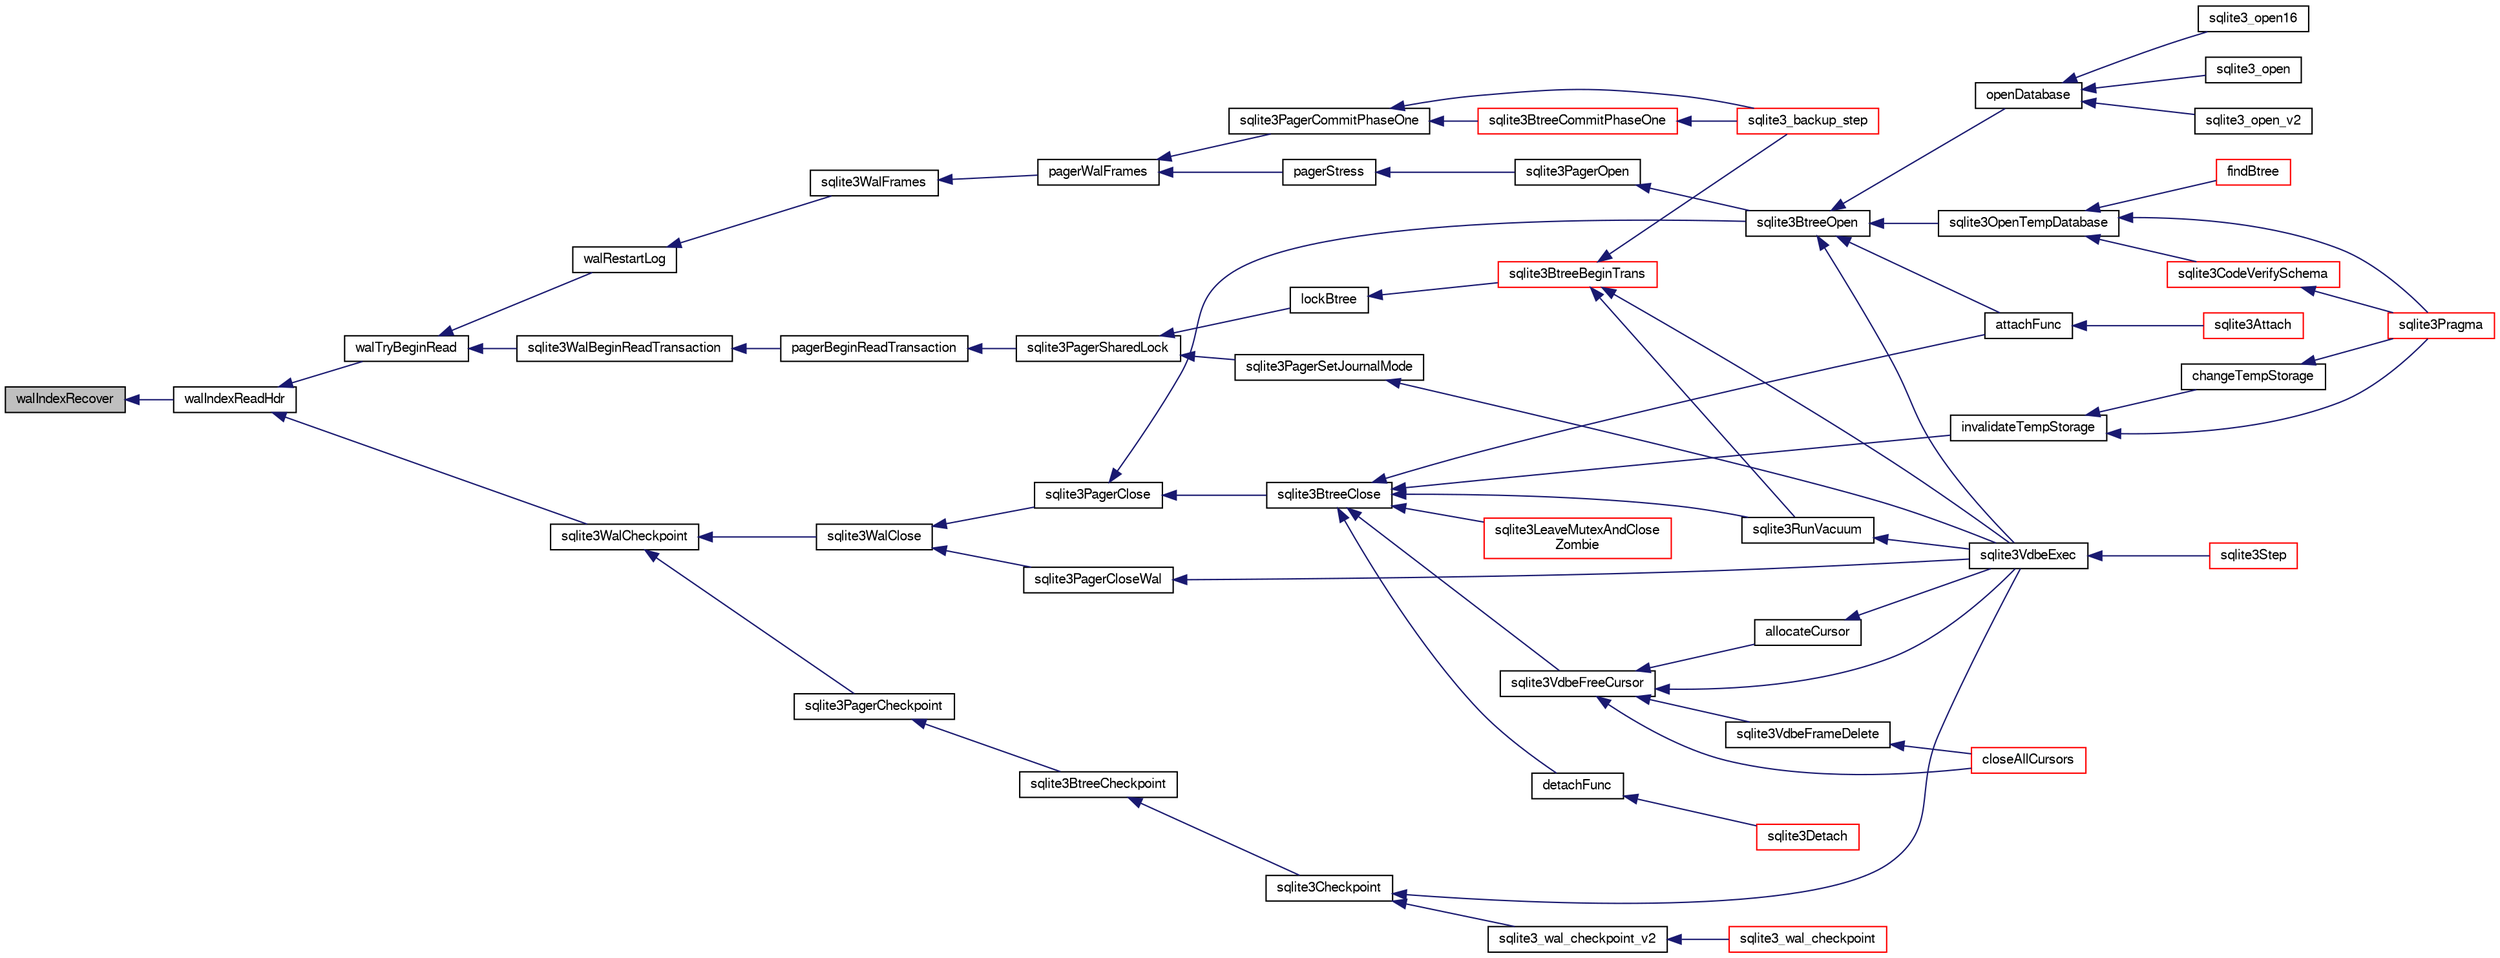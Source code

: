 digraph "walIndexRecover"
{
  edge [fontname="FreeSans",fontsize="10",labelfontname="FreeSans",labelfontsize="10"];
  node [fontname="FreeSans",fontsize="10",shape=record];
  rankdir="LR";
  Node899153 [label="walIndexRecover",height=0.2,width=0.4,color="black", fillcolor="grey75", style="filled", fontcolor="black"];
  Node899153 -> Node899154 [dir="back",color="midnightblue",fontsize="10",style="solid",fontname="FreeSans"];
  Node899154 [label="walIndexReadHdr",height=0.2,width=0.4,color="black", fillcolor="white", style="filled",URL="$sqlite3_8c.html#a66529e9c71a2bef92c4eb34bdd3a72a2"];
  Node899154 -> Node899155 [dir="back",color="midnightblue",fontsize="10",style="solid",fontname="FreeSans"];
  Node899155 [label="walTryBeginRead",height=0.2,width=0.4,color="black", fillcolor="white", style="filled",URL="$sqlite3_8c.html#a7145b08b2ade973da4b1f5882e2fa21f"];
  Node899155 -> Node899156 [dir="back",color="midnightblue",fontsize="10",style="solid",fontname="FreeSans"];
  Node899156 [label="sqlite3WalBeginReadTransaction",height=0.2,width=0.4,color="black", fillcolor="white", style="filled",URL="$sqlite3_8c.html#a4a23329d9a3206642b307e6d22635f95"];
  Node899156 -> Node899157 [dir="back",color="midnightblue",fontsize="10",style="solid",fontname="FreeSans"];
  Node899157 [label="pagerBeginReadTransaction",height=0.2,width=0.4,color="black", fillcolor="white", style="filled",URL="$sqlite3_8c.html#a4a484b6c404f96050418d965e3cc17a1"];
  Node899157 -> Node899158 [dir="back",color="midnightblue",fontsize="10",style="solid",fontname="FreeSans"];
  Node899158 [label="sqlite3PagerSharedLock",height=0.2,width=0.4,color="black", fillcolor="white", style="filled",URL="$sqlite3_8c.html#a58c197b629fb6eaacf96c7add57c70df"];
  Node899158 -> Node899159 [dir="back",color="midnightblue",fontsize="10",style="solid",fontname="FreeSans"];
  Node899159 [label="sqlite3PagerSetJournalMode",height=0.2,width=0.4,color="black", fillcolor="white", style="filled",URL="$sqlite3_8c.html#afb929a0a4553cda84de16180ddbd09f7"];
  Node899159 -> Node899160 [dir="back",color="midnightblue",fontsize="10",style="solid",fontname="FreeSans"];
  Node899160 [label="sqlite3VdbeExec",height=0.2,width=0.4,color="black", fillcolor="white", style="filled",URL="$sqlite3_8c.html#a8ce40a614bdc56719c4d642b1e4dfb21"];
  Node899160 -> Node899161 [dir="back",color="midnightblue",fontsize="10",style="solid",fontname="FreeSans"];
  Node899161 [label="sqlite3Step",height=0.2,width=0.4,color="red", fillcolor="white", style="filled",URL="$sqlite3_8c.html#a3f2872e873e2758a4beedad1d5113554"];
  Node899158 -> Node899421 [dir="back",color="midnightblue",fontsize="10",style="solid",fontname="FreeSans"];
  Node899421 [label="lockBtree",height=0.2,width=0.4,color="black", fillcolor="white", style="filled",URL="$sqlite3_8c.html#a5b808194d3178be15705a420265cee9d"];
  Node899421 -> Node899422 [dir="back",color="midnightblue",fontsize="10",style="solid",fontname="FreeSans"];
  Node899422 [label="sqlite3BtreeBeginTrans",height=0.2,width=0.4,color="red", fillcolor="white", style="filled",URL="$sqlite3_8c.html#a52d6706df15c67c22aa7d0e290c16bf5"];
  Node899422 -> Node899373 [dir="back",color="midnightblue",fontsize="10",style="solid",fontname="FreeSans"];
  Node899373 [label="sqlite3_backup_step",height=0.2,width=0.4,color="red", fillcolor="white", style="filled",URL="$sqlite3_8h.html#a1699b75e98d082eebc465a9e64c35269"];
  Node899422 -> Node899160 [dir="back",color="midnightblue",fontsize="10",style="solid",fontname="FreeSans"];
  Node899422 -> Node899346 [dir="back",color="midnightblue",fontsize="10",style="solid",fontname="FreeSans"];
  Node899346 [label="sqlite3RunVacuum",height=0.2,width=0.4,color="black", fillcolor="white", style="filled",URL="$sqlite3_8c.html#a5e83ddc7b3e7e8e79ad5d1fc92de1d2f"];
  Node899346 -> Node899160 [dir="back",color="midnightblue",fontsize="10",style="solid",fontname="FreeSans"];
  Node899155 -> Node899424 [dir="back",color="midnightblue",fontsize="10",style="solid",fontname="FreeSans"];
  Node899424 [label="walRestartLog",height=0.2,width=0.4,color="black", fillcolor="white", style="filled",URL="$sqlite3_8c.html#a12a2a8718a33ce32fc99f83239a4d491"];
  Node899424 -> Node899425 [dir="back",color="midnightblue",fontsize="10",style="solid",fontname="FreeSans"];
  Node899425 [label="sqlite3WalFrames",height=0.2,width=0.4,color="black", fillcolor="white", style="filled",URL="$sqlite3_8c.html#af9606aac275558d3b96c83b2bff2d717"];
  Node899425 -> Node899426 [dir="back",color="midnightblue",fontsize="10",style="solid",fontname="FreeSans"];
  Node899426 [label="pagerWalFrames",height=0.2,width=0.4,color="black", fillcolor="white", style="filled",URL="$sqlite3_8c.html#a1675dba6bfeb50d8aa8a0509103fd004"];
  Node899426 -> Node899427 [dir="back",color="midnightblue",fontsize="10",style="solid",fontname="FreeSans"];
  Node899427 [label="pagerStress",height=0.2,width=0.4,color="black", fillcolor="white", style="filled",URL="$sqlite3_8c.html#abb21a3a371038e9e3e69af0f21a1b386"];
  Node899427 -> Node899428 [dir="back",color="midnightblue",fontsize="10",style="solid",fontname="FreeSans"];
  Node899428 [label="sqlite3PagerOpen",height=0.2,width=0.4,color="black", fillcolor="white", style="filled",URL="$sqlite3_8c.html#a5b4a74e8a1754922c482b7af19b30611"];
  Node899428 -> Node899429 [dir="back",color="midnightblue",fontsize="10",style="solid",fontname="FreeSans"];
  Node899429 [label="sqlite3BtreeOpen",height=0.2,width=0.4,color="black", fillcolor="white", style="filled",URL="$sqlite3_8c.html#a13dcb44dc34af6ce9d38de9c5aa975f9"];
  Node899429 -> Node899160 [dir="back",color="midnightblue",fontsize="10",style="solid",fontname="FreeSans"];
  Node899429 -> Node899188 [dir="back",color="midnightblue",fontsize="10",style="solid",fontname="FreeSans"];
  Node899188 [label="attachFunc",height=0.2,width=0.4,color="black", fillcolor="white", style="filled",URL="$sqlite3_8c.html#a69cb751a7da501b9a0aa37e0d7c3eaf7"];
  Node899188 -> Node899189 [dir="back",color="midnightblue",fontsize="10",style="solid",fontname="FreeSans"];
  Node899189 [label="sqlite3Attach",height=0.2,width=0.4,color="red", fillcolor="white", style="filled",URL="$sqlite3_8c.html#ae0907fe0b43cc1b4c7e6a16213e8546f"];
  Node899429 -> Node899430 [dir="back",color="midnightblue",fontsize="10",style="solid",fontname="FreeSans"];
  Node899430 [label="sqlite3OpenTempDatabase",height=0.2,width=0.4,color="black", fillcolor="white", style="filled",URL="$sqlite3_8c.html#aaf3088380b731428b72d3b5777f93755"];
  Node899430 -> Node899365 [dir="back",color="midnightblue",fontsize="10",style="solid",fontname="FreeSans"];
  Node899365 [label="findBtree",height=0.2,width=0.4,color="red", fillcolor="white", style="filled",URL="$sqlite3_8c.html#ab4ee5743b77efd7f8832bf0b9315f973"];
  Node899430 -> Node899431 [dir="back",color="midnightblue",fontsize="10",style="solid",fontname="FreeSans"];
  Node899431 [label="sqlite3CodeVerifySchema",height=0.2,width=0.4,color="red", fillcolor="white", style="filled",URL="$sqlite3_8c.html#ad9d8708d96f8416ec59ebf41c57000f9"];
  Node899431 -> Node899238 [dir="back",color="midnightblue",fontsize="10",style="solid",fontname="FreeSans"];
  Node899238 [label="sqlite3Pragma",height=0.2,width=0.4,color="red", fillcolor="white", style="filled",URL="$sqlite3_8c.html#a111391370f58f8e6a6eca51fd34d62ed"];
  Node899430 -> Node899238 [dir="back",color="midnightblue",fontsize="10",style="solid",fontname="FreeSans"];
  Node899429 -> Node899395 [dir="back",color="midnightblue",fontsize="10",style="solid",fontname="FreeSans"];
  Node899395 [label="openDatabase",height=0.2,width=0.4,color="black", fillcolor="white", style="filled",URL="$sqlite3_8c.html#a6a9c3bc3a64234e863413f41db473758"];
  Node899395 -> Node899396 [dir="back",color="midnightblue",fontsize="10",style="solid",fontname="FreeSans"];
  Node899396 [label="sqlite3_open",height=0.2,width=0.4,color="black", fillcolor="white", style="filled",URL="$sqlite3_8h.html#a97ba966ed1acc38409786258268f5f71"];
  Node899395 -> Node899397 [dir="back",color="midnightblue",fontsize="10",style="solid",fontname="FreeSans"];
  Node899397 [label="sqlite3_open_v2",height=0.2,width=0.4,color="black", fillcolor="white", style="filled",URL="$sqlite3_8h.html#a140fe275b6975dc867cea50a65a217c4"];
  Node899395 -> Node899398 [dir="back",color="midnightblue",fontsize="10",style="solid",fontname="FreeSans"];
  Node899398 [label="sqlite3_open16",height=0.2,width=0.4,color="black", fillcolor="white", style="filled",URL="$sqlite3_8h.html#adbc401bb96713f32e553db32f6f3ca33"];
  Node899426 -> Node899435 [dir="back",color="midnightblue",fontsize="10",style="solid",fontname="FreeSans"];
  Node899435 [label="sqlite3PagerCommitPhaseOne",height=0.2,width=0.4,color="black", fillcolor="white", style="filled",URL="$sqlite3_8c.html#a2baf986bff9120486e9acc5951494ea7"];
  Node899435 -> Node899436 [dir="back",color="midnightblue",fontsize="10",style="solid",fontname="FreeSans"];
  Node899436 [label="sqlite3BtreeCommitPhaseOne",height=0.2,width=0.4,color="red", fillcolor="white", style="filled",URL="$sqlite3_8c.html#ae266cba101e64ad99a166f237532e262"];
  Node899436 -> Node899373 [dir="back",color="midnightblue",fontsize="10",style="solid",fontname="FreeSans"];
  Node899435 -> Node899373 [dir="back",color="midnightblue",fontsize="10",style="solid",fontname="FreeSans"];
  Node899154 -> Node899439 [dir="back",color="midnightblue",fontsize="10",style="solid",fontname="FreeSans"];
  Node899439 [label="sqlite3WalCheckpoint",height=0.2,width=0.4,color="black", fillcolor="white", style="filled",URL="$sqlite3_8c.html#a58bec6523fa854142169cdff1fbb8e5f"];
  Node899439 -> Node899440 [dir="back",color="midnightblue",fontsize="10",style="solid",fontname="FreeSans"];
  Node899440 [label="sqlite3PagerCheckpoint",height=0.2,width=0.4,color="black", fillcolor="white", style="filled",URL="$sqlite3_8c.html#a51b879bda409240901c1443161246045"];
  Node899440 -> Node899441 [dir="back",color="midnightblue",fontsize="10",style="solid",fontname="FreeSans"];
  Node899441 [label="sqlite3BtreeCheckpoint",height=0.2,width=0.4,color="black", fillcolor="white", style="filled",URL="$sqlite3_8c.html#a7aa6f5fb12dca5d734397768e90ae119"];
  Node899441 -> Node899442 [dir="back",color="midnightblue",fontsize="10",style="solid",fontname="FreeSans"];
  Node899442 [label="sqlite3Checkpoint",height=0.2,width=0.4,color="black", fillcolor="white", style="filled",URL="$sqlite3_8c.html#a0f0ad6a031e74ddb47bdc701d23bf3e1"];
  Node899442 -> Node899160 [dir="back",color="midnightblue",fontsize="10",style="solid",fontname="FreeSans"];
  Node899442 -> Node899443 [dir="back",color="midnightblue",fontsize="10",style="solid",fontname="FreeSans"];
  Node899443 [label="sqlite3_wal_checkpoint_v2",height=0.2,width=0.4,color="black", fillcolor="white", style="filled",URL="$sqlite3_8h.html#a074441ba2d0426a8684cc2d379e74163"];
  Node899443 -> Node899444 [dir="back",color="midnightblue",fontsize="10",style="solid",fontname="FreeSans"];
  Node899444 [label="sqlite3_wal_checkpoint",height=0.2,width=0.4,color="red", fillcolor="white", style="filled",URL="$sqlite3_8h.html#a5256a357264a12d3935888280d4b8fa0"];
  Node899439 -> Node899447 [dir="back",color="midnightblue",fontsize="10",style="solid",fontname="FreeSans"];
  Node899447 [label="sqlite3WalClose",height=0.2,width=0.4,color="black", fillcolor="white", style="filled",URL="$sqlite3_8c.html#abfd7d36ec6ea41ecb2717dd4c6b0571e"];
  Node899447 -> Node899448 [dir="back",color="midnightblue",fontsize="10",style="solid",fontname="FreeSans"];
  Node899448 [label="sqlite3PagerClose",height=0.2,width=0.4,color="black", fillcolor="white", style="filled",URL="$sqlite3_8c.html#af94b1f96b60689fd09422cce2c85f53f"];
  Node899448 -> Node899429 [dir="back",color="midnightblue",fontsize="10",style="solid",fontname="FreeSans"];
  Node899448 -> Node899449 [dir="back",color="midnightblue",fontsize="10",style="solid",fontname="FreeSans"];
  Node899449 [label="sqlite3BtreeClose",height=0.2,width=0.4,color="black", fillcolor="white", style="filled",URL="$sqlite3_8c.html#a729b65009b66a99200496b09c124df01"];
  Node899449 -> Node899450 [dir="back",color="midnightblue",fontsize="10",style="solid",fontname="FreeSans"];
  Node899450 [label="sqlite3VdbeFreeCursor",height=0.2,width=0.4,color="black", fillcolor="white", style="filled",URL="$sqlite3_8c.html#a0f9084083e1d0639708934630f33d6ef"];
  Node899450 -> Node899451 [dir="back",color="midnightblue",fontsize="10",style="solid",fontname="FreeSans"];
  Node899451 [label="sqlite3VdbeFrameDelete",height=0.2,width=0.4,color="black", fillcolor="white", style="filled",URL="$sqlite3_8c.html#adb3773fdfb1685857e28891f76365900"];
  Node899451 -> Node899452 [dir="back",color="midnightblue",fontsize="10",style="solid",fontname="FreeSans"];
  Node899452 [label="closeAllCursors",height=0.2,width=0.4,color="red", fillcolor="white", style="filled",URL="$sqlite3_8c.html#af1ac189735864dd6989a8c5af4557547"];
  Node899450 -> Node899452 [dir="back",color="midnightblue",fontsize="10",style="solid",fontname="FreeSans"];
  Node899450 -> Node899453 [dir="back",color="midnightblue",fontsize="10",style="solid",fontname="FreeSans"];
  Node899453 [label="allocateCursor",height=0.2,width=0.4,color="black", fillcolor="white", style="filled",URL="$sqlite3_8c.html#a5083c054ea81802294e539b00a57aad4"];
  Node899453 -> Node899160 [dir="back",color="midnightblue",fontsize="10",style="solid",fontname="FreeSans"];
  Node899450 -> Node899160 [dir="back",color="midnightblue",fontsize="10",style="solid",fontname="FreeSans"];
  Node899449 -> Node899188 [dir="back",color="midnightblue",fontsize="10",style="solid",fontname="FreeSans"];
  Node899449 -> Node899375 [dir="back",color="midnightblue",fontsize="10",style="solid",fontname="FreeSans"];
  Node899375 [label="detachFunc",height=0.2,width=0.4,color="black", fillcolor="white", style="filled",URL="$sqlite3_8c.html#a2b3dd04cb87abd088926ab0082a60b77"];
  Node899375 -> Node899232 [dir="back",color="midnightblue",fontsize="10",style="solid",fontname="FreeSans"];
  Node899232 [label="sqlite3Detach",height=0.2,width=0.4,color="red", fillcolor="white", style="filled",URL="$sqlite3_8c.html#ab1a5a0b01c7560aef5e0b8603a68747d"];
  Node899449 -> Node899376 [dir="back",color="midnightblue",fontsize="10",style="solid",fontname="FreeSans"];
  Node899376 [label="invalidateTempStorage",height=0.2,width=0.4,color="black", fillcolor="white", style="filled",URL="$sqlite3_8c.html#a759777a1eb3c3e96a5af94932b39e69a"];
  Node899376 -> Node899377 [dir="back",color="midnightblue",fontsize="10",style="solid",fontname="FreeSans"];
  Node899377 [label="changeTempStorage",height=0.2,width=0.4,color="black", fillcolor="white", style="filled",URL="$sqlite3_8c.html#abd43abe0a0959a45c786b9865ed52904"];
  Node899377 -> Node899238 [dir="back",color="midnightblue",fontsize="10",style="solid",fontname="FreeSans"];
  Node899376 -> Node899238 [dir="back",color="midnightblue",fontsize="10",style="solid",fontname="FreeSans"];
  Node899449 -> Node899346 [dir="back",color="midnightblue",fontsize="10",style="solid",fontname="FreeSans"];
  Node899449 -> Node899389 [dir="back",color="midnightblue",fontsize="10",style="solid",fontname="FreeSans"];
  Node899389 [label="sqlite3LeaveMutexAndClose\lZombie",height=0.2,width=0.4,color="red", fillcolor="white", style="filled",URL="$sqlite3_8c.html#afe3a37c29dcb0fe9fc15fe07a3976f59"];
  Node899447 -> Node899454 [dir="back",color="midnightblue",fontsize="10",style="solid",fontname="FreeSans"];
  Node899454 [label="sqlite3PagerCloseWal",height=0.2,width=0.4,color="black", fillcolor="white", style="filled",URL="$sqlite3_8c.html#ac62d7d3d29214a7cad25fdd88e7c7a74"];
  Node899454 -> Node899160 [dir="back",color="midnightblue",fontsize="10",style="solid",fontname="FreeSans"];
}

